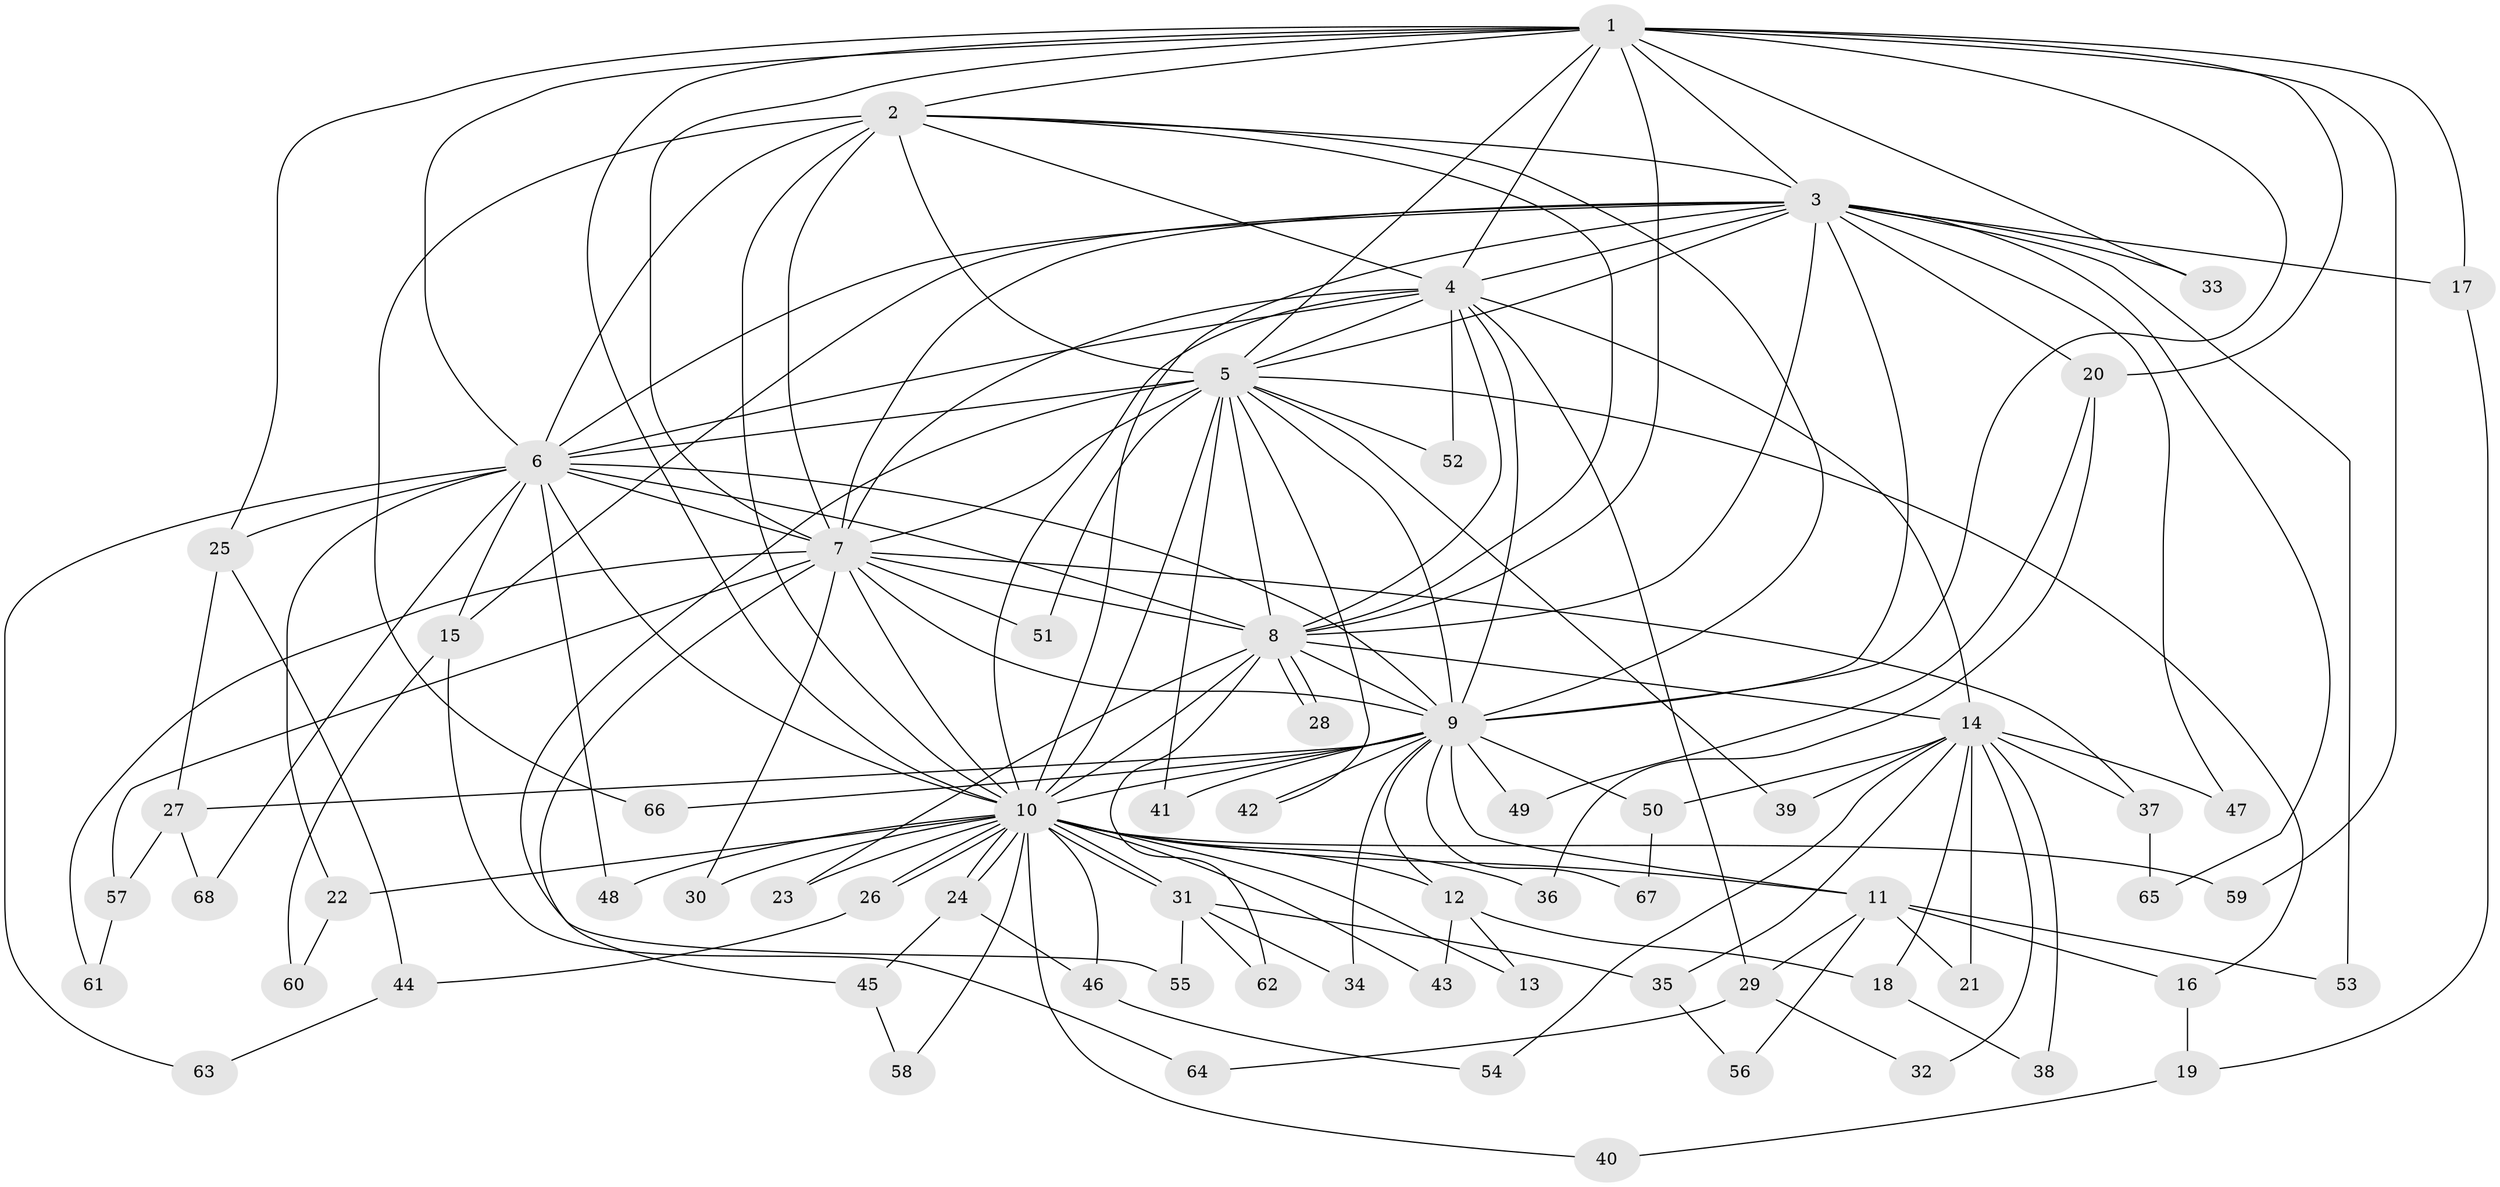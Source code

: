 // Generated by graph-tools (version 1.1) at 2025/49/03/09/25 03:49:45]
// undirected, 68 vertices, 161 edges
graph export_dot {
graph [start="1"]
  node [color=gray90,style=filled];
  1;
  2;
  3;
  4;
  5;
  6;
  7;
  8;
  9;
  10;
  11;
  12;
  13;
  14;
  15;
  16;
  17;
  18;
  19;
  20;
  21;
  22;
  23;
  24;
  25;
  26;
  27;
  28;
  29;
  30;
  31;
  32;
  33;
  34;
  35;
  36;
  37;
  38;
  39;
  40;
  41;
  42;
  43;
  44;
  45;
  46;
  47;
  48;
  49;
  50;
  51;
  52;
  53;
  54;
  55;
  56;
  57;
  58;
  59;
  60;
  61;
  62;
  63;
  64;
  65;
  66;
  67;
  68;
  1 -- 2;
  1 -- 3;
  1 -- 4;
  1 -- 5;
  1 -- 6;
  1 -- 7;
  1 -- 8;
  1 -- 9;
  1 -- 10;
  1 -- 17;
  1 -- 20;
  1 -- 25;
  1 -- 33;
  1 -- 59;
  2 -- 3;
  2 -- 4;
  2 -- 5;
  2 -- 6;
  2 -- 7;
  2 -- 8;
  2 -- 9;
  2 -- 10;
  2 -- 66;
  3 -- 4;
  3 -- 5;
  3 -- 6;
  3 -- 7;
  3 -- 8;
  3 -- 9;
  3 -- 10;
  3 -- 15;
  3 -- 17;
  3 -- 20;
  3 -- 33;
  3 -- 47;
  3 -- 53;
  3 -- 65;
  4 -- 5;
  4 -- 6;
  4 -- 7;
  4 -- 8;
  4 -- 9;
  4 -- 10;
  4 -- 14;
  4 -- 29;
  4 -- 52;
  5 -- 6;
  5 -- 7;
  5 -- 8;
  5 -- 9;
  5 -- 10;
  5 -- 16;
  5 -- 39;
  5 -- 41;
  5 -- 42;
  5 -- 51;
  5 -- 52;
  5 -- 55;
  6 -- 7;
  6 -- 8;
  6 -- 9;
  6 -- 10;
  6 -- 15;
  6 -- 22;
  6 -- 25;
  6 -- 48;
  6 -- 63;
  6 -- 68;
  7 -- 8;
  7 -- 9;
  7 -- 10;
  7 -- 30;
  7 -- 37;
  7 -- 45;
  7 -- 51;
  7 -- 57;
  7 -- 61;
  8 -- 9;
  8 -- 10;
  8 -- 14;
  8 -- 23;
  8 -- 28;
  8 -- 28;
  8 -- 62;
  9 -- 10;
  9 -- 11;
  9 -- 12;
  9 -- 27;
  9 -- 34;
  9 -- 41;
  9 -- 42;
  9 -- 49;
  9 -- 50;
  9 -- 66;
  9 -- 67;
  10 -- 11;
  10 -- 12;
  10 -- 13;
  10 -- 22;
  10 -- 23;
  10 -- 24;
  10 -- 24;
  10 -- 26;
  10 -- 26;
  10 -- 30;
  10 -- 31;
  10 -- 31;
  10 -- 36;
  10 -- 40;
  10 -- 43;
  10 -- 46;
  10 -- 48;
  10 -- 58;
  10 -- 59;
  11 -- 16;
  11 -- 21;
  11 -- 29;
  11 -- 53;
  11 -- 56;
  12 -- 13;
  12 -- 18;
  12 -- 43;
  14 -- 18;
  14 -- 21;
  14 -- 32;
  14 -- 35;
  14 -- 37;
  14 -- 38;
  14 -- 39;
  14 -- 47;
  14 -- 50;
  14 -- 54;
  15 -- 60;
  15 -- 64;
  16 -- 19;
  17 -- 19;
  18 -- 38;
  19 -- 40;
  20 -- 36;
  20 -- 49;
  22 -- 60;
  24 -- 45;
  24 -- 46;
  25 -- 27;
  25 -- 44;
  26 -- 44;
  27 -- 57;
  27 -- 68;
  29 -- 32;
  29 -- 64;
  31 -- 34;
  31 -- 35;
  31 -- 55;
  31 -- 62;
  35 -- 56;
  37 -- 65;
  44 -- 63;
  45 -- 58;
  46 -- 54;
  50 -- 67;
  57 -- 61;
}
